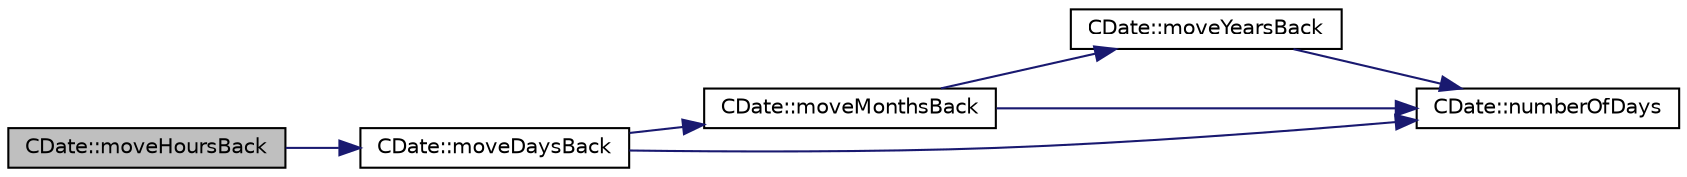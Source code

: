 digraph "CDate::moveHoursBack"
{
 // LATEX_PDF_SIZE
  edge [fontname="Helvetica",fontsize="10",labelfontname="Helvetica",labelfontsize="10"];
  node [fontname="Helvetica",fontsize="10",shape=record];
  rankdir="LR";
  Node1 [label="CDate::moveHoursBack",height=0.2,width=0.4,color="black", fillcolor="grey75", style="filled", fontcolor="black",tooltip=" "];
  Node1 -> Node2 [color="midnightblue",fontsize="10",style="solid",fontname="Helvetica"];
  Node2 [label="CDate::moveDaysBack",height=0.2,width=0.4,color="black", fillcolor="white", style="filled",URL="$classCDate.html#aaff6725e86d4edf8007b5dfd7f65aff1",tooltip=" "];
  Node2 -> Node3 [color="midnightblue",fontsize="10",style="solid",fontname="Helvetica"];
  Node3 [label="CDate::moveMonthsBack",height=0.2,width=0.4,color="black", fillcolor="white", style="filled",URL="$classCDate.html#aa41b4ca9d282c8ffc029e67fbb84d00d",tooltip=" "];
  Node3 -> Node4 [color="midnightblue",fontsize="10",style="solid",fontname="Helvetica"];
  Node4 [label="CDate::moveYearsBack",height=0.2,width=0.4,color="black", fillcolor="white", style="filled",URL="$classCDate.html#a7336185d96dfe20a9f6b36f94637400f",tooltip=" "];
  Node4 -> Node5 [color="midnightblue",fontsize="10",style="solid",fontname="Helvetica"];
  Node5 [label="CDate::numberOfDays",height=0.2,width=0.4,color="black", fillcolor="white", style="filled",URL="$classCDate.html#a14125ca46ce83ccd3f4b9d9f873caf6d",tooltip=" "];
  Node3 -> Node5 [color="midnightblue",fontsize="10",style="solid",fontname="Helvetica"];
  Node2 -> Node5 [color="midnightblue",fontsize="10",style="solid",fontname="Helvetica"];
}
